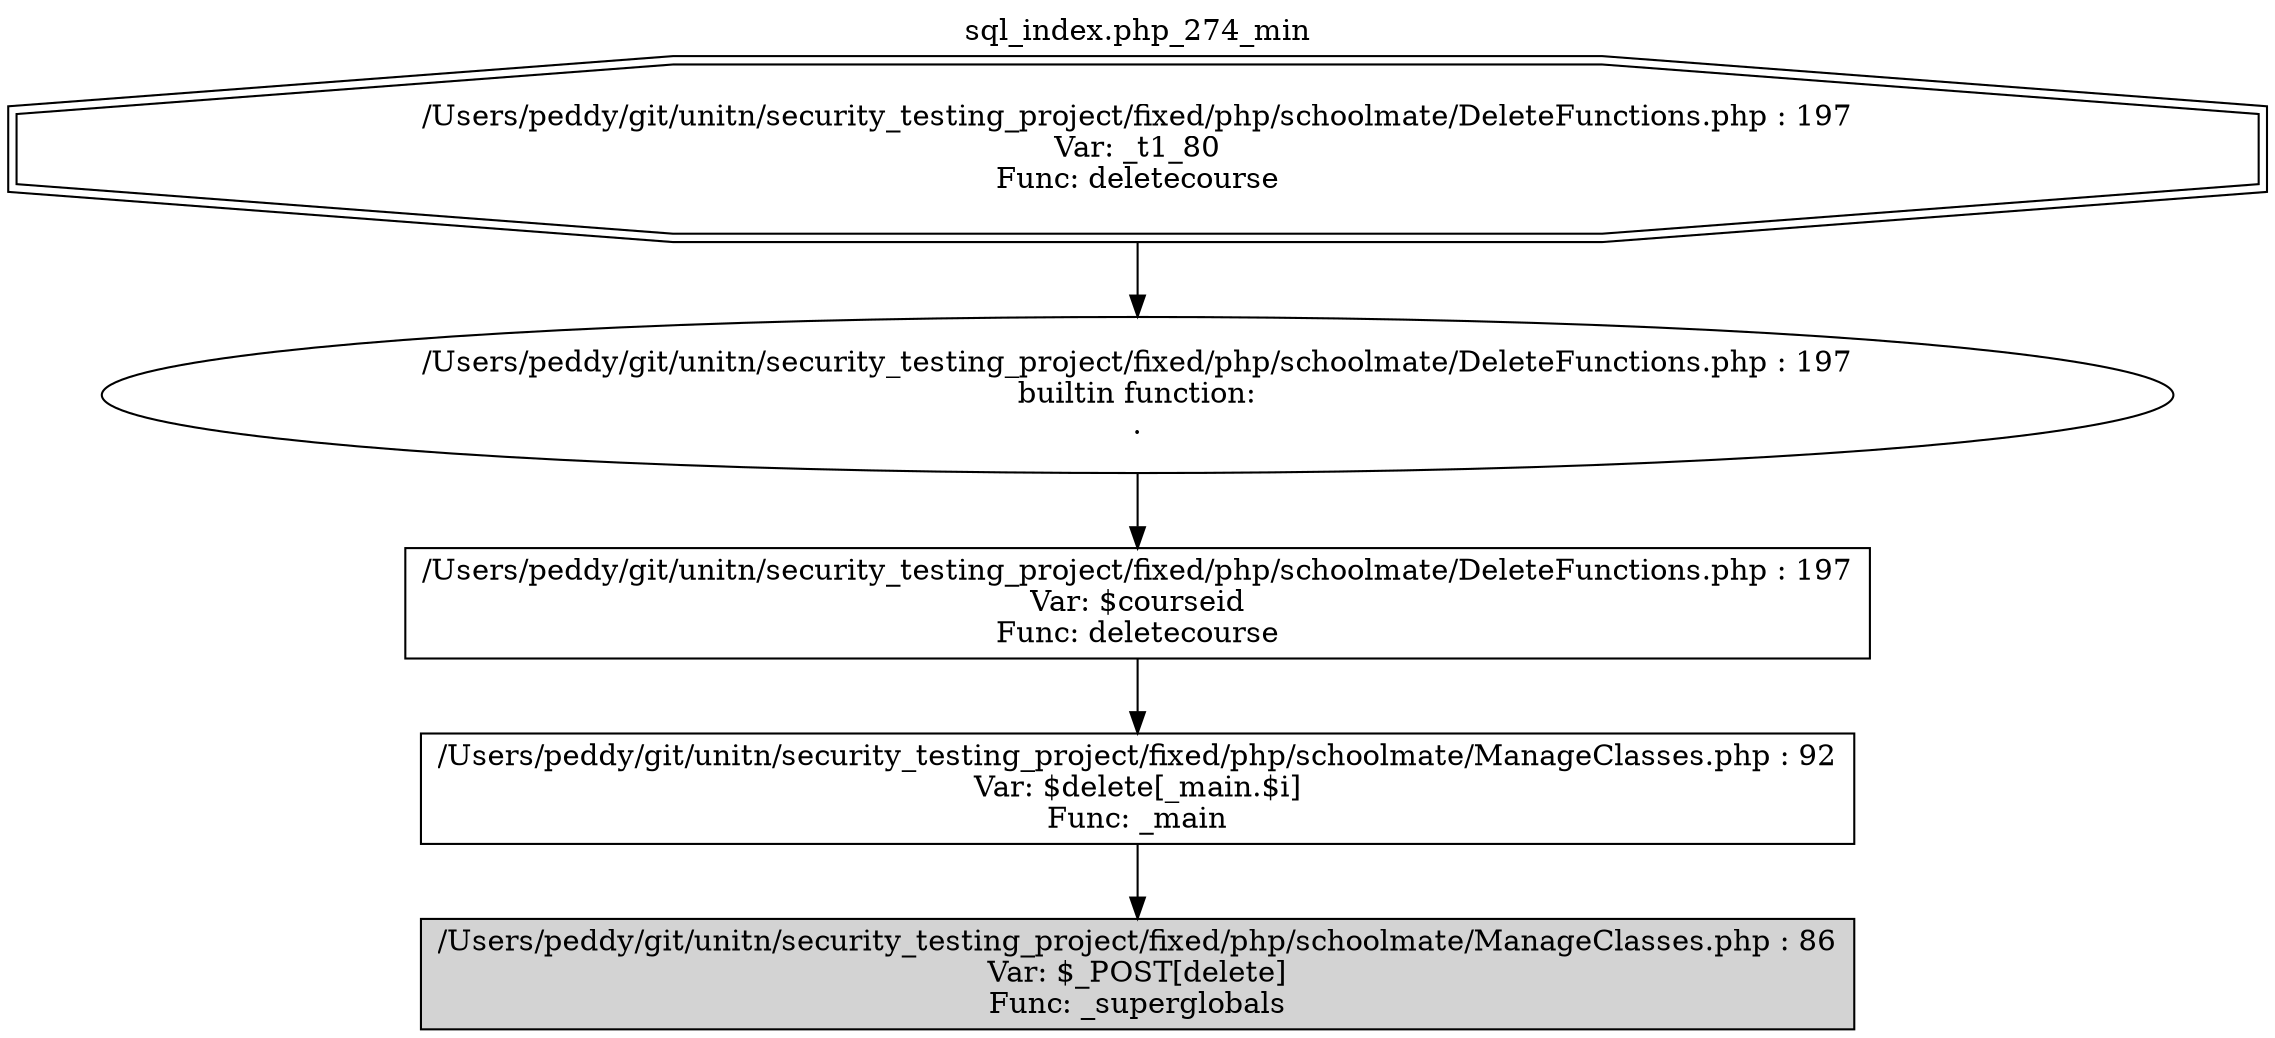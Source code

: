 digraph cfg {
  label="sql_index.php_274_min";
  labelloc=t;
  n1 [shape=doubleoctagon, label="/Users/peddy/git/unitn/security_testing_project/fixed/php/schoolmate/DeleteFunctions.php : 197\nVar: _t1_80\nFunc: deletecourse\n"];
  n2 [shape=ellipse, label="/Users/peddy/git/unitn/security_testing_project/fixed/php/schoolmate/DeleteFunctions.php : 197\nbuiltin function:\n.\n"];
  n3 [shape=box, label="/Users/peddy/git/unitn/security_testing_project/fixed/php/schoolmate/DeleteFunctions.php : 197\nVar: $courseid\nFunc: deletecourse\n"];
  n4 [shape=box, label="/Users/peddy/git/unitn/security_testing_project/fixed/php/schoolmate/ManageClasses.php : 92\nVar: $delete[_main.$i]\nFunc: _main\n"];
  n5 [shape=box, label="/Users/peddy/git/unitn/security_testing_project/fixed/php/schoolmate/ManageClasses.php : 86\nVar: $_POST[delete]\nFunc: _superglobals\n",style=filled];
  n1 -> n2;
  n2 -> n3;
  n3 -> n4;
  n4 -> n5;
}
